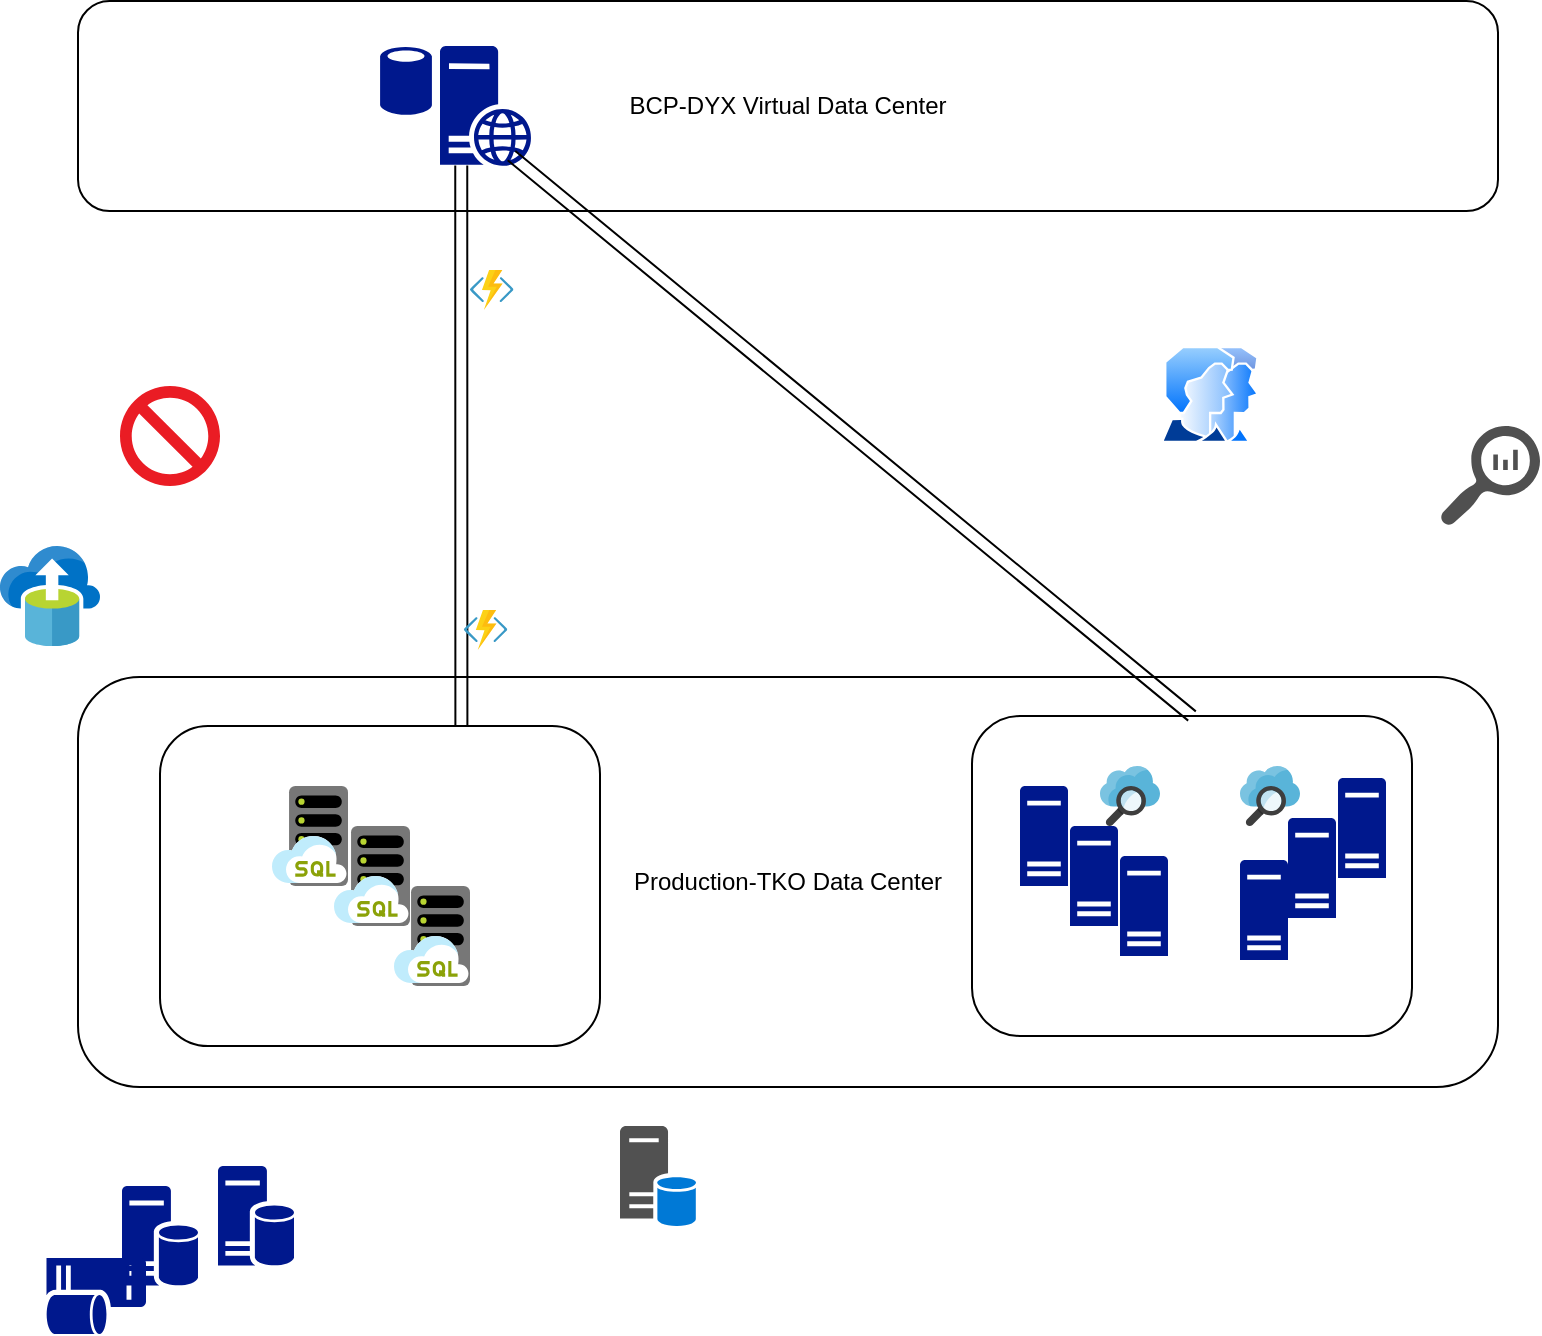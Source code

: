 <mxfile version="20.5.3" type="github">
  <diagram id="buMmeLtLIJXkD8YVZocl" name="第 1 页">
    <mxGraphModel dx="1269" dy="650" grid="1" gridSize="10" guides="1" tooltips="1" connect="1" arrows="1" fold="1" page="1" pageScale="1" pageWidth="827" pageHeight="1169" math="0" shadow="0">
      <root>
        <mxCell id="0" />
        <mxCell id="1" parent="0" />
        <mxCell id="KRtDhDDg2JMQuLb8srXX-32" value="BCP-DYX Virtual Data Center" style="rounded=1;whiteSpace=wrap;html=1;" vertex="1" parent="1">
          <mxGeometry x="59" y="77.5" width="710" height="105" as="geometry" />
        </mxCell>
        <mxCell id="KRtDhDDg2JMQuLb8srXX-2" value="Production-TKO Data Center" style="rounded=1;whiteSpace=wrap;html=1;" vertex="1" parent="1">
          <mxGeometry x="59" y="415.5" width="710" height="205" as="geometry" />
        </mxCell>
        <mxCell id="KRtDhDDg2JMQuLb8srXX-25" value="" style="rounded=1;whiteSpace=wrap;html=1;" vertex="1" parent="1">
          <mxGeometry x="506" y="435" width="220" height="160" as="geometry" />
        </mxCell>
        <mxCell id="KRtDhDDg2JMQuLb8srXX-1" value="" style="rounded=1;whiteSpace=wrap;html=1;" vertex="1" parent="1">
          <mxGeometry x="100" y="440" width="220" height="160" as="geometry" />
        </mxCell>
        <mxCell id="KRtDhDDg2JMQuLb8srXX-4" value="" style="sketch=0;aspect=fixed;pointerEvents=1;shadow=0;dashed=0;html=1;strokeColor=none;labelPosition=center;verticalLabelPosition=bottom;verticalAlign=top;align=center;fillColor=#00188D;shape=mxgraph.mscae.enterprise.web_server" vertex="1" parent="1">
          <mxGeometry x="240" y="100" width="45.6" height="60" as="geometry" />
        </mxCell>
        <mxCell id="KRtDhDDg2JMQuLb8srXX-6" value="" style="sketch=0;aspect=fixed;pointerEvents=1;shadow=0;dashed=0;html=1;strokeColor=none;labelPosition=center;verticalLabelPosition=bottom;verticalAlign=top;align=center;fillColor=#00188D;shape=mxgraph.mscae.enterprise.database_server" vertex="1" parent="1">
          <mxGeometry x="81" y="670" width="38" height="50" as="geometry" />
        </mxCell>
        <mxCell id="KRtDhDDg2JMQuLb8srXX-7" value="" style="sketch=0;aspect=fixed;pointerEvents=1;shadow=0;dashed=0;html=1;strokeColor=none;labelPosition=center;verticalLabelPosition=bottom;verticalAlign=top;align=center;fillColor=#00188D;shape=mxgraph.mscae.enterprise.database_generic" vertex="1" parent="1">
          <mxGeometry x="210.05" y="100" width="25.9" height="35" as="geometry" />
        </mxCell>
        <mxCell id="KRtDhDDg2JMQuLb8srXX-8" value="" style="sketch=0;aspect=fixed;pointerEvents=1;shadow=0;dashed=0;html=1;strokeColor=none;labelPosition=center;verticalLabelPosition=bottom;verticalAlign=top;align=center;fillColor=#00188D;shape=mxgraph.mscae.enterprise.database_server;direction=south;" vertex="1" parent="1">
          <mxGeometry x="43" y="706" width="50" height="38" as="geometry" />
        </mxCell>
        <mxCell id="KRtDhDDg2JMQuLb8srXX-9" value="" style="sketch=0;aspect=fixed;html=1;points=[];align=center;image;fontSize=12;image=img/lib/mscae/Search.svg;" vertex="1" parent="1">
          <mxGeometry x="570" y="460" width="30" height="30" as="geometry" />
        </mxCell>
        <mxCell id="KRtDhDDg2JMQuLb8srXX-11" value="" style="sketch=0;aspect=fixed;pointerEvents=1;shadow=0;dashed=0;html=1;strokeColor=none;labelPosition=center;verticalLabelPosition=bottom;verticalAlign=top;align=center;fillColor=#00188D;shape=mxgraph.mscae.enterprise.server_generic" vertex="1" parent="1">
          <mxGeometry x="580" y="505" width="24" height="50" as="geometry" />
        </mxCell>
        <mxCell id="KRtDhDDg2JMQuLb8srXX-12" value="" style="sketch=0;aspect=fixed;pointerEvents=1;shadow=0;dashed=0;html=1;strokeColor=none;labelPosition=center;verticalLabelPosition=bottom;verticalAlign=top;align=center;fillColor=#00188D;shape=mxgraph.mscae.enterprise.server_generic" vertex="1" parent="1">
          <mxGeometry x="555" y="490" width="24" height="50" as="geometry" />
        </mxCell>
        <mxCell id="KRtDhDDg2JMQuLb8srXX-13" value="" style="sketch=0;aspect=fixed;pointerEvents=1;shadow=0;dashed=0;html=1;strokeColor=none;labelPosition=center;verticalLabelPosition=bottom;verticalAlign=top;align=center;fillColor=#00188D;shape=mxgraph.mscae.enterprise.server_generic" vertex="1" parent="1">
          <mxGeometry x="530" y="470" width="24" height="50" as="geometry" />
        </mxCell>
        <mxCell id="KRtDhDDg2JMQuLb8srXX-14" value="" style="sketch=0;aspect=fixed;pointerEvents=1;shadow=0;dashed=0;html=1;strokeColor=none;labelPosition=center;verticalLabelPosition=bottom;verticalAlign=top;align=center;fillColor=#00188D;shape=mxgraph.mscae.enterprise.database_server" vertex="1" parent="1">
          <mxGeometry x="129" y="660" width="38" height="50" as="geometry" />
        </mxCell>
        <mxCell id="KRtDhDDg2JMQuLb8srXX-15" value="" style="sketch=0;aspect=fixed;html=1;points=[];align=center;image;fontSize=12;image=img/lib/mscae/SQL_Managed_Instances.svg;" vertex="1" parent="1">
          <mxGeometry x="156" y="470" width="38" height="50" as="geometry" />
        </mxCell>
        <mxCell id="KRtDhDDg2JMQuLb8srXX-16" value="" style="sketch=0;aspect=fixed;html=1;points=[];align=center;image;fontSize=12;image=img/lib/mscae/SQL_Managed_Instances.svg;" vertex="1" parent="1">
          <mxGeometry x="217" y="520" width="38" height="50" as="geometry" />
        </mxCell>
        <mxCell id="KRtDhDDg2JMQuLb8srXX-17" value="" style="sketch=0;aspect=fixed;html=1;points=[];align=center;image;fontSize=12;image=img/lib/mscae/SQL_Managed_Instances.svg;" vertex="1" parent="1">
          <mxGeometry x="187" y="490" width="38" height="50" as="geometry" />
        </mxCell>
        <mxCell id="KRtDhDDg2JMQuLb8srXX-19" value="" style="sketch=0;aspect=fixed;pointerEvents=1;shadow=0;dashed=0;html=1;strokeColor=none;labelPosition=center;verticalLabelPosition=bottom;verticalAlign=top;align=center;shape=mxgraph.mscae.enterprise.not_allowed;fillColor=#EA1C24;" vertex="1" parent="1">
          <mxGeometry x="80" y="270" width="50" height="50" as="geometry" />
        </mxCell>
        <mxCell id="KRtDhDDg2JMQuLb8srXX-20" value="" style="sketch=0;pointerEvents=1;shadow=0;dashed=0;html=1;strokeColor=none;labelPosition=center;verticalLabelPosition=bottom;verticalAlign=top;align=center;fillColor=#505050;shape=mxgraph.mscae.oms.log_search" vertex="1" parent="1">
          <mxGeometry x="740" y="290" width="50" height="50" as="geometry" />
        </mxCell>
        <mxCell id="KRtDhDDg2JMQuLb8srXX-21" value="" style="sketch=0;pointerEvents=1;shadow=0;dashed=0;html=1;strokeColor=none;labelPosition=center;verticalLabelPosition=bottom;verticalAlign=top;align=center;fillColor=#515151;shape=mxgraph.mscae.system_center.primary_site" vertex="1" parent="1">
          <mxGeometry x="330" y="640" width="38" height="50" as="geometry" />
        </mxCell>
        <mxCell id="KRtDhDDg2JMQuLb8srXX-22" value="" style="sketch=0;aspect=fixed;html=1;points=[];align=center;image;fontSize=12;image=img/lib/mscae/Functions.svg;" vertex="1" parent="1">
          <mxGeometry x="255" y="212" width="21.74" height="20" as="geometry" />
        </mxCell>
        <mxCell id="KRtDhDDg2JMQuLb8srXX-23" value="" style="sketch=0;aspect=fixed;html=1;points=[];align=center;image;fontSize=12;image=img/lib/mscae/Azure_Database_Migration_Services.svg;" vertex="1" parent="1">
          <mxGeometry x="20" y="350" width="50" height="50" as="geometry" />
        </mxCell>
        <mxCell id="KRtDhDDg2JMQuLb8srXX-24" value="" style="aspect=fixed;perimeter=ellipsePerimeter;html=1;align=center;shadow=0;dashed=0;spacingTop=3;image;image=img/lib/active_directory/user_accounts.svg;" vertex="1" parent="1">
          <mxGeometry x="600" y="250" width="50" height="48.5" as="geometry" />
        </mxCell>
        <mxCell id="KRtDhDDg2JMQuLb8srXX-26" value="" style="sketch=0;aspect=fixed;pointerEvents=1;shadow=0;dashed=0;html=1;strokeColor=none;labelPosition=center;verticalLabelPosition=bottom;verticalAlign=top;align=center;fillColor=#00188D;shape=mxgraph.mscae.enterprise.server_generic" vertex="1" parent="1">
          <mxGeometry x="689" y="466" width="24" height="50" as="geometry" />
        </mxCell>
        <mxCell id="KRtDhDDg2JMQuLb8srXX-27" value="" style="sketch=0;aspect=fixed;pointerEvents=1;shadow=0;dashed=0;html=1;strokeColor=none;labelPosition=center;verticalLabelPosition=bottom;verticalAlign=top;align=center;fillColor=#00188D;shape=mxgraph.mscae.enterprise.server_generic" vertex="1" parent="1">
          <mxGeometry x="664" y="486" width="24" height="50" as="geometry" />
        </mxCell>
        <mxCell id="KRtDhDDg2JMQuLb8srXX-28" value="" style="sketch=0;aspect=fixed;pointerEvents=1;shadow=0;dashed=0;html=1;strokeColor=none;labelPosition=center;verticalLabelPosition=bottom;verticalAlign=top;align=center;fillColor=#00188D;shape=mxgraph.mscae.enterprise.server_generic" vertex="1" parent="1">
          <mxGeometry x="640" y="507" width="24" height="50" as="geometry" />
        </mxCell>
        <mxCell id="KRtDhDDg2JMQuLb8srXX-29" value="" style="sketch=0;aspect=fixed;html=1;points=[];align=center;image;fontSize=12;image=img/lib/mscae/Search.svg;" vertex="1" parent="1">
          <mxGeometry x="640" y="460" width="30" height="30" as="geometry" />
        </mxCell>
        <mxCell id="KRtDhDDg2JMQuLb8srXX-40" value="" style="shape=link;html=1;rounded=0;width=6;exitX=0.233;exitY=0.996;exitDx=0;exitDy=0;exitPerimeter=0;entryX=0.27;entryY=0.12;entryDx=0;entryDy=0;entryPerimeter=0;" edge="1" parent="1" source="KRtDhDDg2JMQuLb8srXX-4" target="KRtDhDDg2JMQuLb8srXX-2">
          <mxGeometry width="100" relative="1" as="geometry">
            <mxPoint x="194" y="230" as="sourcePoint" />
            <mxPoint x="220" y="340" as="targetPoint" />
          </mxGeometry>
        </mxCell>
        <mxCell id="KRtDhDDg2JMQuLb8srXX-42" value="" style="shape=link;html=1;rounded=0;width=6;exitX=0.233;exitY=0.996;exitDx=0;exitDy=0;exitPerimeter=0;entryX=0.5;entryY=0;entryDx=0;entryDy=0;" edge="1" parent="1" target="KRtDhDDg2JMQuLb8srXX-25">
          <mxGeometry width="100" relative="1" as="geometry">
            <mxPoint x="275.745" y="154.83" as="sourcePoint" />
            <mxPoint x="275.82" y="435.17" as="targetPoint" />
          </mxGeometry>
        </mxCell>
        <mxCell id="KRtDhDDg2JMQuLb8srXX-43" value="" style="sketch=0;aspect=fixed;html=1;points=[];align=center;image;fontSize=12;image=img/lib/mscae/Functions.svg;" vertex="1" parent="1">
          <mxGeometry x="251.93" y="382" width="21.74" height="20" as="geometry" />
        </mxCell>
      </root>
    </mxGraphModel>
  </diagram>
</mxfile>
